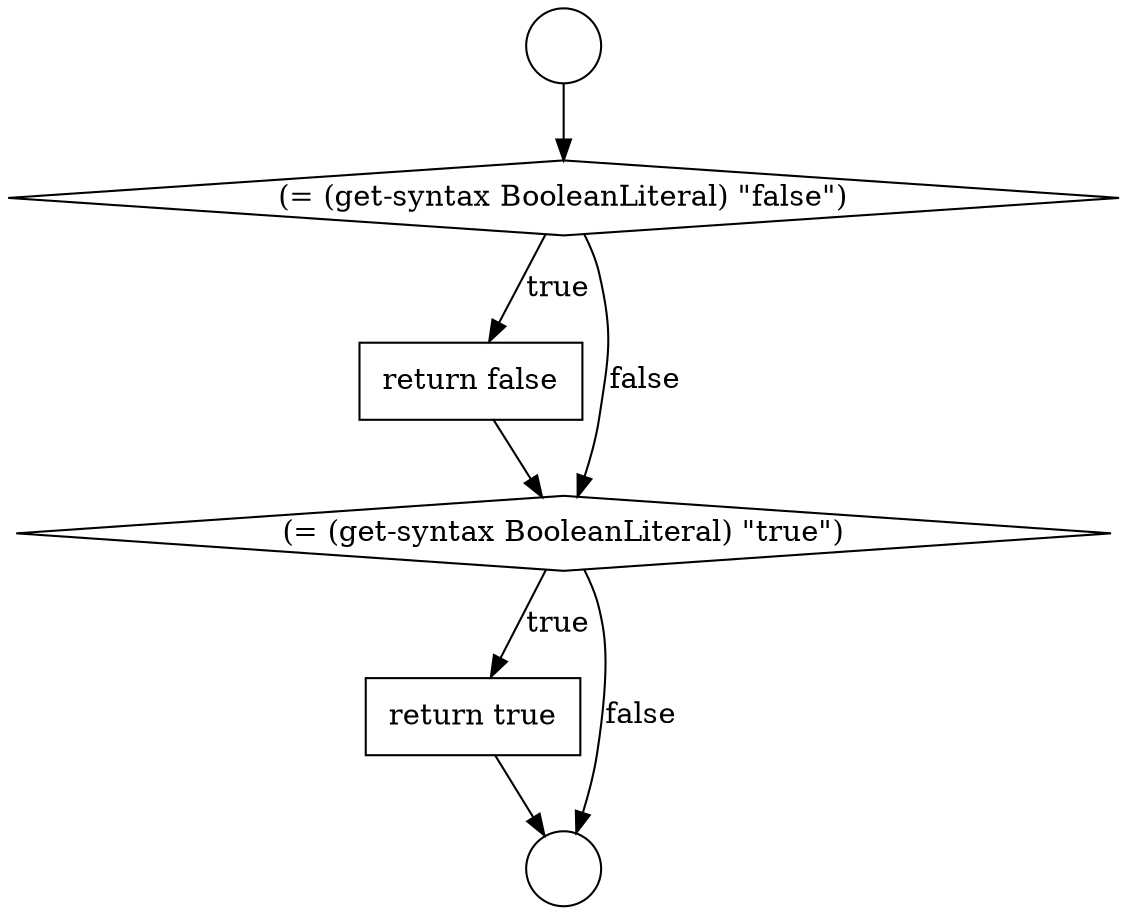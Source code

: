 digraph {
  node3848 [shape=none, margin=0, label=<<font color="black">
    <table border="0" cellborder="1" cellspacing="0" cellpadding="10">
      <tr><td align="left">return true</td></tr>
    </table>
  </font>> color="black" fillcolor="white" style=filled]
  node3845 [shape=diamond, label=<<font color="black">(= (get-syntax BooleanLiteral) &quot;false&quot;)</font>> color="black" fillcolor="white" style=filled]
  node3846 [shape=none, margin=0, label=<<font color="black">
    <table border="0" cellborder="1" cellspacing="0" cellpadding="10">
      <tr><td align="left">return false</td></tr>
    </table>
  </font>> color="black" fillcolor="white" style=filled]
  node3847 [shape=diamond, label=<<font color="black">(= (get-syntax BooleanLiteral) &quot;true&quot;)</font>> color="black" fillcolor="white" style=filled]
  node3844 [shape=circle label=" " color="black" fillcolor="white" style=filled]
  node3843 [shape=circle label=" " color="black" fillcolor="white" style=filled]
  node3847 -> node3848 [label=<<font color="black">true</font>> color="black"]
  node3847 -> node3844 [label=<<font color="black">false</font>> color="black"]
  node3843 -> node3845 [ color="black"]
  node3846 -> node3847 [ color="black"]
  node3848 -> node3844 [ color="black"]
  node3845 -> node3846 [label=<<font color="black">true</font>> color="black"]
  node3845 -> node3847 [label=<<font color="black">false</font>> color="black"]
}
